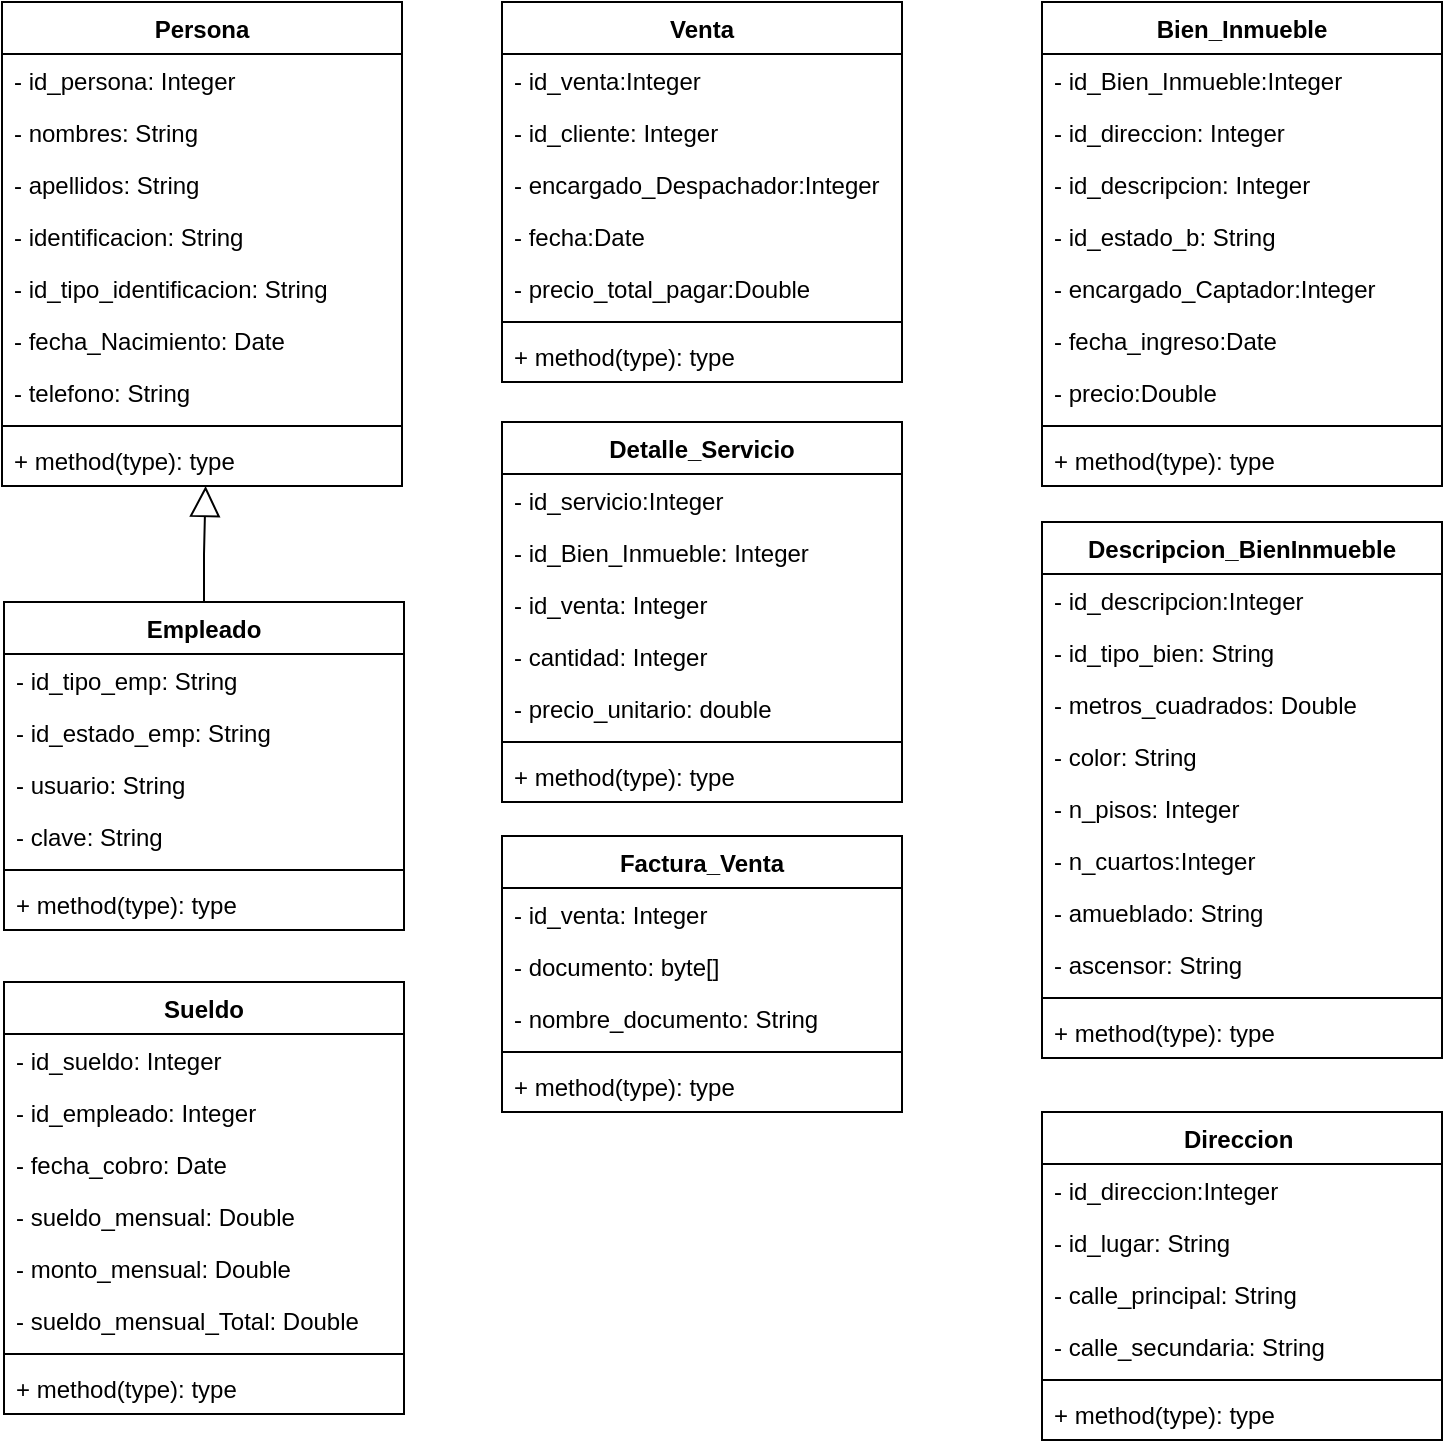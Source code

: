 <mxfile version="20.2.3" type="github">
  <diagram id="G2c1eGJMxj-wICBfPuy-" name="Página-1">
    <mxGraphModel dx="509" dy="529" grid="1" gridSize="10" guides="1" tooltips="1" connect="1" arrows="1" fold="1" page="1" pageScale="1" pageWidth="827" pageHeight="1169" math="0" shadow="0">
      <root>
        <mxCell id="0" />
        <mxCell id="1" parent="0" />
        <mxCell id="H82LXWomHZen1hRqq-6R-5" value="Bien_Inmueble" style="swimlane;fontStyle=1;align=center;verticalAlign=top;childLayout=stackLayout;horizontal=1;startSize=26;horizontalStack=0;resizeParent=1;resizeParentMax=0;resizeLast=0;collapsible=1;marginBottom=0;" parent="1" vertex="1">
          <mxGeometry x="560" y="30" width="200" height="242" as="geometry" />
        </mxCell>
        <mxCell id="H82LXWomHZen1hRqq-6R-9" value="- id_Bien_Inmueble:Integer" style="text;strokeColor=none;fillColor=none;align=left;verticalAlign=top;spacingLeft=4;spacingRight=4;overflow=hidden;rotatable=0;points=[[0,0.5],[1,0.5]];portConstraint=eastwest;" parent="H82LXWomHZen1hRqq-6R-5" vertex="1">
          <mxGeometry y="26" width="200" height="26" as="geometry" />
        </mxCell>
        <mxCell id="H82LXWomHZen1hRqq-6R-6" value="- id_direccion: Integer" style="text;strokeColor=none;fillColor=none;align=left;verticalAlign=top;spacingLeft=4;spacingRight=4;overflow=hidden;rotatable=0;points=[[0,0.5],[1,0.5]];portConstraint=eastwest;" parent="H82LXWomHZen1hRqq-6R-5" vertex="1">
          <mxGeometry y="52" width="200" height="26" as="geometry" />
        </mxCell>
        <mxCell id="H82LXWomHZen1hRqq-6R-12" value="- id_descripcion: Integer" style="text;strokeColor=none;fillColor=none;align=left;verticalAlign=top;spacingLeft=4;spacingRight=4;overflow=hidden;rotatable=0;points=[[0,0.5],[1,0.5]];portConstraint=eastwest;" parent="H82LXWomHZen1hRqq-6R-5" vertex="1">
          <mxGeometry y="78" width="200" height="26" as="geometry" />
        </mxCell>
        <mxCell id="H82LXWomHZen1hRqq-6R-11" value="- id_estado_b: String" style="text;strokeColor=none;fillColor=none;align=left;verticalAlign=top;spacingLeft=4;spacingRight=4;overflow=hidden;rotatable=0;points=[[0,0.5],[1,0.5]];portConstraint=eastwest;" parent="H82LXWomHZen1hRqq-6R-5" vertex="1">
          <mxGeometry y="104" width="200" height="26" as="geometry" />
        </mxCell>
        <mxCell id="H82LXWomHZen1hRqq-6R-15" value="- encargado_Captador:Integer" style="text;strokeColor=none;fillColor=none;align=left;verticalAlign=top;spacingLeft=4;spacingRight=4;overflow=hidden;rotatable=0;points=[[0,0.5],[1,0.5]];portConstraint=eastwest;" parent="H82LXWomHZen1hRqq-6R-5" vertex="1">
          <mxGeometry y="130" width="200" height="26" as="geometry" />
        </mxCell>
        <mxCell id="H82LXWomHZen1hRqq-6R-16" value="- fecha_ingreso:Date" style="text;strokeColor=none;fillColor=none;align=left;verticalAlign=top;spacingLeft=4;spacingRight=4;overflow=hidden;rotatable=0;points=[[0,0.5],[1,0.5]];portConstraint=eastwest;" parent="H82LXWomHZen1hRqq-6R-5" vertex="1">
          <mxGeometry y="156" width="200" height="26" as="geometry" />
        </mxCell>
        <mxCell id="H82LXWomHZen1hRqq-6R-17" value="- precio:Double" style="text;strokeColor=none;fillColor=none;align=left;verticalAlign=top;spacingLeft=4;spacingRight=4;overflow=hidden;rotatable=0;points=[[0,0.5],[1,0.5]];portConstraint=eastwest;" parent="H82LXWomHZen1hRqq-6R-5" vertex="1">
          <mxGeometry y="182" width="200" height="26" as="geometry" />
        </mxCell>
        <mxCell id="H82LXWomHZen1hRqq-6R-7" value="" style="line;strokeWidth=1;fillColor=none;align=left;verticalAlign=middle;spacingTop=-1;spacingLeft=3;spacingRight=3;rotatable=0;labelPosition=right;points=[];portConstraint=eastwest;" parent="H82LXWomHZen1hRqq-6R-5" vertex="1">
          <mxGeometry y="208" width="200" height="8" as="geometry" />
        </mxCell>
        <mxCell id="H82LXWomHZen1hRqq-6R-8" value="+ method(type): type" style="text;strokeColor=none;fillColor=none;align=left;verticalAlign=top;spacingLeft=4;spacingRight=4;overflow=hidden;rotatable=0;points=[[0,0.5],[1,0.5]];portConstraint=eastwest;" parent="H82LXWomHZen1hRqq-6R-5" vertex="1">
          <mxGeometry y="216" width="200" height="26" as="geometry" />
        </mxCell>
        <mxCell id="H82LXWomHZen1hRqq-6R-18" value="Descripcion_BienInmueble" style="swimlane;fontStyle=1;align=center;verticalAlign=top;childLayout=stackLayout;horizontal=1;startSize=26;horizontalStack=0;resizeParent=1;resizeParentMax=0;resizeLast=0;collapsible=1;marginBottom=0;" parent="1" vertex="1">
          <mxGeometry x="560" y="290" width="200" height="268" as="geometry" />
        </mxCell>
        <mxCell id="H82LXWomHZen1hRqq-6R-19" value="- id_descripcion:Integer" style="text;strokeColor=none;fillColor=none;align=left;verticalAlign=top;spacingLeft=4;spacingRight=4;overflow=hidden;rotatable=0;points=[[0,0.5],[1,0.5]];portConstraint=eastwest;" parent="H82LXWomHZen1hRqq-6R-18" vertex="1">
          <mxGeometry y="26" width="200" height="26" as="geometry" />
        </mxCell>
        <mxCell id="H82LXWomHZen1hRqq-6R-20" value="- id_tipo_bien: String" style="text;strokeColor=none;fillColor=none;align=left;verticalAlign=top;spacingLeft=4;spacingRight=4;overflow=hidden;rotatable=0;points=[[0,0.5],[1,0.5]];portConstraint=eastwest;" parent="H82LXWomHZen1hRqq-6R-18" vertex="1">
          <mxGeometry y="52" width="200" height="26" as="geometry" />
        </mxCell>
        <mxCell id="H82LXWomHZen1hRqq-6R-21" value="- metros_cuadrados: Double" style="text;strokeColor=none;fillColor=none;align=left;verticalAlign=top;spacingLeft=4;spacingRight=4;overflow=hidden;rotatable=0;points=[[0,0.5],[1,0.5]];portConstraint=eastwest;" parent="H82LXWomHZen1hRqq-6R-18" vertex="1">
          <mxGeometry y="78" width="200" height="26" as="geometry" />
        </mxCell>
        <mxCell id="H82LXWomHZen1hRqq-6R-22" value="- color: String" style="text;strokeColor=none;fillColor=none;align=left;verticalAlign=top;spacingLeft=4;spacingRight=4;overflow=hidden;rotatable=0;points=[[0,0.5],[1,0.5]];portConstraint=eastwest;" parent="H82LXWomHZen1hRqq-6R-18" vertex="1">
          <mxGeometry y="104" width="200" height="26" as="geometry" />
        </mxCell>
        <mxCell id="H82LXWomHZen1hRqq-6R-28" value="- n_pisos: Integer" style="text;strokeColor=none;fillColor=none;align=left;verticalAlign=top;spacingLeft=4;spacingRight=4;overflow=hidden;rotatable=0;points=[[0,0.5],[1,0.5]];portConstraint=eastwest;" parent="H82LXWomHZen1hRqq-6R-18" vertex="1">
          <mxGeometry y="130" width="200" height="26" as="geometry" />
        </mxCell>
        <mxCell id="H82LXWomHZen1hRqq-6R-23" value="- n_cuartos:Integer" style="text;strokeColor=none;fillColor=none;align=left;verticalAlign=top;spacingLeft=4;spacingRight=4;overflow=hidden;rotatable=0;points=[[0,0.5],[1,0.5]];portConstraint=eastwest;" parent="H82LXWomHZen1hRqq-6R-18" vertex="1">
          <mxGeometry y="156" width="200" height="26" as="geometry" />
        </mxCell>
        <mxCell id="H82LXWomHZen1hRqq-6R-29" value="- amueblado: String" style="text;strokeColor=none;fillColor=none;align=left;verticalAlign=top;spacingLeft=4;spacingRight=4;overflow=hidden;rotatable=0;points=[[0,0.5],[1,0.5]];portConstraint=eastwest;" parent="H82LXWomHZen1hRqq-6R-18" vertex="1">
          <mxGeometry y="182" width="200" height="26" as="geometry" />
        </mxCell>
        <mxCell id="H82LXWomHZen1hRqq-6R-30" value="- ascensor: String" style="text;strokeColor=none;fillColor=none;align=left;verticalAlign=top;spacingLeft=4;spacingRight=4;overflow=hidden;rotatable=0;points=[[0,0.5],[1,0.5]];portConstraint=eastwest;" parent="H82LXWomHZen1hRqq-6R-18" vertex="1">
          <mxGeometry y="208" width="200" height="26" as="geometry" />
        </mxCell>
        <mxCell id="H82LXWomHZen1hRqq-6R-26" value="" style="line;strokeWidth=1;fillColor=none;align=left;verticalAlign=middle;spacingTop=-1;spacingLeft=3;spacingRight=3;rotatable=0;labelPosition=right;points=[];portConstraint=eastwest;" parent="H82LXWomHZen1hRqq-6R-18" vertex="1">
          <mxGeometry y="234" width="200" height="8" as="geometry" />
        </mxCell>
        <mxCell id="H82LXWomHZen1hRqq-6R-27" value="+ method(type): type" style="text;strokeColor=none;fillColor=none;align=left;verticalAlign=top;spacingLeft=4;spacingRight=4;overflow=hidden;rotatable=0;points=[[0,0.5],[1,0.5]];portConstraint=eastwest;" parent="H82LXWomHZen1hRqq-6R-18" vertex="1">
          <mxGeometry y="242" width="200" height="26" as="geometry" />
        </mxCell>
        <mxCell id="H82LXWomHZen1hRqq-6R-31" value="Detalle_Servicio" style="swimlane;fontStyle=1;align=center;verticalAlign=top;childLayout=stackLayout;horizontal=1;startSize=26;horizontalStack=0;resizeParent=1;resizeParentMax=0;resizeLast=0;collapsible=1;marginBottom=0;" parent="1" vertex="1">
          <mxGeometry x="290" y="240" width="200" height="190" as="geometry" />
        </mxCell>
        <mxCell id="H82LXWomHZen1hRqq-6R-32" value="- id_servicio:Integer" style="text;strokeColor=none;fillColor=none;align=left;verticalAlign=top;spacingLeft=4;spacingRight=4;overflow=hidden;rotatable=0;points=[[0,0.5],[1,0.5]];portConstraint=eastwest;" parent="H82LXWomHZen1hRqq-6R-31" vertex="1">
          <mxGeometry y="26" width="200" height="26" as="geometry" />
        </mxCell>
        <mxCell id="H82LXWomHZen1hRqq-6R-33" value="- id_Bien_Inmueble: Integer" style="text;strokeColor=none;fillColor=none;align=left;verticalAlign=top;spacingLeft=4;spacingRight=4;overflow=hidden;rotatable=0;points=[[0,0.5],[1,0.5]];portConstraint=eastwest;" parent="H82LXWomHZen1hRqq-6R-31" vertex="1">
          <mxGeometry y="52" width="200" height="26" as="geometry" />
        </mxCell>
        <mxCell id="H82LXWomHZen1hRqq-6R-36" value="- id_venta: Integer" style="text;strokeColor=none;fillColor=none;align=left;verticalAlign=top;spacingLeft=4;spacingRight=4;overflow=hidden;rotatable=0;points=[[0,0.5],[1,0.5]];portConstraint=eastwest;" parent="H82LXWomHZen1hRqq-6R-31" vertex="1">
          <mxGeometry y="78" width="200" height="26" as="geometry" />
        </mxCell>
        <mxCell id="H82LXWomHZen1hRqq-6R-38" value="- cantidad: Integer" style="text;strokeColor=none;fillColor=none;align=left;verticalAlign=top;spacingLeft=4;spacingRight=4;overflow=hidden;rotatable=0;points=[[0,0.5],[1,0.5]];portConstraint=eastwest;" parent="H82LXWomHZen1hRqq-6R-31" vertex="1">
          <mxGeometry y="104" width="200" height="26" as="geometry" />
        </mxCell>
        <mxCell id="H82LXWomHZen1hRqq-6R-39" value="- precio_unitario: double" style="text;strokeColor=none;fillColor=none;align=left;verticalAlign=top;spacingLeft=4;spacingRight=4;overflow=hidden;rotatable=0;points=[[0,0.5],[1,0.5]];portConstraint=eastwest;" parent="H82LXWomHZen1hRqq-6R-31" vertex="1">
          <mxGeometry y="130" width="200" height="26" as="geometry" />
        </mxCell>
        <mxCell id="H82LXWomHZen1hRqq-6R-40" value="" style="line;strokeWidth=1;fillColor=none;align=left;verticalAlign=middle;spacingTop=-1;spacingLeft=3;spacingRight=3;rotatable=0;labelPosition=right;points=[];portConstraint=eastwest;" parent="H82LXWomHZen1hRqq-6R-31" vertex="1">
          <mxGeometry y="156" width="200" height="8" as="geometry" />
        </mxCell>
        <mxCell id="H82LXWomHZen1hRqq-6R-41" value="+ method(type): type" style="text;strokeColor=none;fillColor=none;align=left;verticalAlign=top;spacingLeft=4;spacingRight=4;overflow=hidden;rotatable=0;points=[[0,0.5],[1,0.5]];portConstraint=eastwest;" parent="H82LXWomHZen1hRqq-6R-31" vertex="1">
          <mxGeometry y="164" width="200" height="26" as="geometry" />
        </mxCell>
        <mxCell id="H82LXWomHZen1hRqq-6R-42" value="Direccion " style="swimlane;fontStyle=1;align=center;verticalAlign=top;childLayout=stackLayout;horizontal=1;startSize=26;horizontalStack=0;resizeParent=1;resizeParentMax=0;resizeLast=0;collapsible=1;marginBottom=0;" parent="1" vertex="1">
          <mxGeometry x="560" y="585" width="200" height="164" as="geometry" />
        </mxCell>
        <mxCell id="H82LXWomHZen1hRqq-6R-43" value="- id_direccion:Integer" style="text;strokeColor=none;fillColor=none;align=left;verticalAlign=top;spacingLeft=4;spacingRight=4;overflow=hidden;rotatable=0;points=[[0,0.5],[1,0.5]];portConstraint=eastwest;" parent="H82LXWomHZen1hRqq-6R-42" vertex="1">
          <mxGeometry y="26" width="200" height="26" as="geometry" />
        </mxCell>
        <mxCell id="H82LXWomHZen1hRqq-6R-44" value="- id_lugar: String" style="text;strokeColor=none;fillColor=none;align=left;verticalAlign=top;spacingLeft=4;spacingRight=4;overflow=hidden;rotatable=0;points=[[0,0.5],[1,0.5]];portConstraint=eastwest;" parent="H82LXWomHZen1hRqq-6R-42" vertex="1">
          <mxGeometry y="52" width="200" height="26" as="geometry" />
        </mxCell>
        <mxCell id="H82LXWomHZen1hRqq-6R-45" value="- calle_principal: String" style="text;strokeColor=none;fillColor=none;align=left;verticalAlign=top;spacingLeft=4;spacingRight=4;overflow=hidden;rotatable=0;points=[[0,0.5],[1,0.5]];portConstraint=eastwest;" parent="H82LXWomHZen1hRqq-6R-42" vertex="1">
          <mxGeometry y="78" width="200" height="26" as="geometry" />
        </mxCell>
        <mxCell id="H82LXWomHZen1hRqq-6R-50" value="- calle_secundaria: String" style="text;strokeColor=none;fillColor=none;align=left;verticalAlign=top;spacingLeft=4;spacingRight=4;overflow=hidden;rotatable=0;points=[[0,0.5],[1,0.5]];portConstraint=eastwest;" parent="H82LXWomHZen1hRqq-6R-42" vertex="1">
          <mxGeometry y="104" width="200" height="26" as="geometry" />
        </mxCell>
        <mxCell id="H82LXWomHZen1hRqq-6R-48" value="" style="line;strokeWidth=1;fillColor=none;align=left;verticalAlign=middle;spacingTop=-1;spacingLeft=3;spacingRight=3;rotatable=0;labelPosition=right;points=[];portConstraint=eastwest;" parent="H82LXWomHZen1hRqq-6R-42" vertex="1">
          <mxGeometry y="130" width="200" height="8" as="geometry" />
        </mxCell>
        <mxCell id="H82LXWomHZen1hRqq-6R-49" value="+ method(type): type" style="text;strokeColor=none;fillColor=none;align=left;verticalAlign=top;spacingLeft=4;spacingRight=4;overflow=hidden;rotatable=0;points=[[0,0.5],[1,0.5]];portConstraint=eastwest;" parent="H82LXWomHZen1hRqq-6R-42" vertex="1">
          <mxGeometry y="138" width="200" height="26" as="geometry" />
        </mxCell>
        <mxCell id="H82LXWomHZen1hRqq-6R-72" style="edgeStyle=orthogonalEdgeStyle;rounded=0;orthogonalLoop=1;jettySize=auto;html=1;entryX=0.509;entryY=1;entryDx=0;entryDy=0;fontFamily=Helvetica;fontSize=12;fontColor=default;startSize=26;entryPerimeter=0;endArrow=block;endFill=0;endSize=13;" parent="1" source="H82LXWomHZen1hRqq-6R-51" target="H82LXWomHZen1hRqq-6R-85" edge="1">
          <mxGeometry relative="1" as="geometry" />
        </mxCell>
        <mxCell id="H82LXWomHZen1hRqq-6R-51" value="Empleado" style="swimlane;fontStyle=1;align=center;verticalAlign=top;childLayout=stackLayout;horizontal=1;startSize=26;horizontalStack=0;resizeParent=1;resizeParentMax=0;resizeLast=0;collapsible=1;marginBottom=0;" parent="1" vertex="1">
          <mxGeometry x="41" y="330" width="200" height="164" as="geometry" />
        </mxCell>
        <mxCell id="H82LXWomHZen1hRqq-6R-58" value="- id_tipo_emp: String" style="text;strokeColor=none;fillColor=none;align=left;verticalAlign=top;spacingLeft=4;spacingRight=4;overflow=hidden;rotatable=0;points=[[0,0.5],[1,0.5]];portConstraint=eastwest;" parent="H82LXWomHZen1hRqq-6R-51" vertex="1">
          <mxGeometry y="26" width="200" height="26" as="geometry" />
        </mxCell>
        <mxCell id="H82LXWomHZen1hRqq-6R-53" value="- id_estado_emp: String" style="text;strokeColor=none;fillColor=none;align=left;verticalAlign=top;spacingLeft=4;spacingRight=4;overflow=hidden;rotatable=0;points=[[0,0.5],[1,0.5]];portConstraint=eastwest;" parent="H82LXWomHZen1hRqq-6R-51" vertex="1">
          <mxGeometry y="52" width="200" height="26" as="geometry" />
        </mxCell>
        <mxCell id="H82LXWomHZen1hRqq-6R-54" value="- usuario: String" style="text;strokeColor=none;fillColor=none;align=left;verticalAlign=top;spacingLeft=4;spacingRight=4;overflow=hidden;rotatable=0;points=[[0,0.5],[1,0.5]];portConstraint=eastwest;" parent="H82LXWomHZen1hRqq-6R-51" vertex="1">
          <mxGeometry y="78" width="200" height="26" as="geometry" />
        </mxCell>
        <mxCell id="H82LXWomHZen1hRqq-6R-55" value="- clave: String" style="text;strokeColor=none;fillColor=none;align=left;verticalAlign=top;spacingLeft=4;spacingRight=4;overflow=hidden;rotatable=0;points=[[0,0.5],[1,0.5]];portConstraint=eastwest;" parent="H82LXWomHZen1hRqq-6R-51" vertex="1">
          <mxGeometry y="104" width="200" height="26" as="geometry" />
        </mxCell>
        <mxCell id="H82LXWomHZen1hRqq-6R-56" value="" style="line;strokeWidth=1;fillColor=none;align=left;verticalAlign=middle;spacingTop=-1;spacingLeft=3;spacingRight=3;rotatable=0;labelPosition=right;points=[];portConstraint=eastwest;" parent="H82LXWomHZen1hRqq-6R-51" vertex="1">
          <mxGeometry y="130" width="200" height="8" as="geometry" />
        </mxCell>
        <mxCell id="H82LXWomHZen1hRqq-6R-57" value="+ method(type): type" style="text;strokeColor=none;fillColor=none;align=left;verticalAlign=top;spacingLeft=4;spacingRight=4;overflow=hidden;rotatable=0;points=[[0,0.5],[1,0.5]];portConstraint=eastwest;" parent="H82LXWomHZen1hRqq-6R-51" vertex="1">
          <mxGeometry y="138" width="200" height="26" as="geometry" />
        </mxCell>
        <mxCell id="H82LXWomHZen1hRqq-6R-59" value="Factura_Venta" style="swimlane;fontStyle=1;align=center;verticalAlign=top;childLayout=stackLayout;horizontal=1;startSize=26;horizontalStack=0;resizeParent=1;resizeParentMax=0;resizeLast=0;collapsible=1;marginBottom=0;" parent="1" vertex="1">
          <mxGeometry x="290" y="447" width="200" height="138" as="geometry" />
        </mxCell>
        <mxCell id="H82LXWomHZen1hRqq-6R-60" value="- id_venta: Integer" style="text;strokeColor=none;fillColor=none;align=left;verticalAlign=top;spacingLeft=4;spacingRight=4;overflow=hidden;rotatable=0;points=[[0,0.5],[1,0.5]];portConstraint=eastwest;" parent="H82LXWomHZen1hRqq-6R-59" vertex="1">
          <mxGeometry y="26" width="200" height="26" as="geometry" />
        </mxCell>
        <mxCell id="H82LXWomHZen1hRqq-6R-61" value="- documento: byte[]" style="text;strokeColor=none;fillColor=none;align=left;verticalAlign=top;spacingLeft=4;spacingRight=4;overflow=hidden;rotatable=0;points=[[0,0.5],[1,0.5]];portConstraint=eastwest;" parent="H82LXWomHZen1hRqq-6R-59" vertex="1">
          <mxGeometry y="52" width="200" height="26" as="geometry" />
        </mxCell>
        <mxCell id="H82LXWomHZen1hRqq-6R-62" value="- nombre_documento: String" style="text;strokeColor=none;fillColor=none;align=left;verticalAlign=top;spacingLeft=4;spacingRight=4;overflow=hidden;rotatable=0;points=[[0,0.5],[1,0.5]];portConstraint=eastwest;" parent="H82LXWomHZen1hRqq-6R-59" vertex="1">
          <mxGeometry y="78" width="200" height="26" as="geometry" />
        </mxCell>
        <mxCell id="H82LXWomHZen1hRqq-6R-64" value="" style="line;strokeWidth=1;fillColor=none;align=left;verticalAlign=middle;spacingTop=-1;spacingLeft=3;spacingRight=3;rotatable=0;labelPosition=right;points=[];portConstraint=eastwest;" parent="H82LXWomHZen1hRqq-6R-59" vertex="1">
          <mxGeometry y="104" width="200" height="8" as="geometry" />
        </mxCell>
        <mxCell id="H82LXWomHZen1hRqq-6R-65" value="+ method(type): type" style="text;strokeColor=none;fillColor=none;align=left;verticalAlign=top;spacingLeft=4;spacingRight=4;overflow=hidden;rotatable=0;points=[[0,0.5],[1,0.5]];portConstraint=eastwest;" parent="H82LXWomHZen1hRqq-6R-59" vertex="1">
          <mxGeometry y="112" width="200" height="26" as="geometry" />
        </mxCell>
        <mxCell id="H82LXWomHZen1hRqq-6R-76" value="Persona" style="swimlane;fontStyle=1;align=center;verticalAlign=top;childLayout=stackLayout;horizontal=1;startSize=26;horizontalStack=0;resizeParent=1;resizeParentMax=0;resizeLast=0;collapsible=1;marginBottom=0;" parent="1" vertex="1">
          <mxGeometry x="40" y="30" width="200" height="242" as="geometry" />
        </mxCell>
        <mxCell id="H82LXWomHZen1hRqq-6R-77" value="- id_persona: Integer" style="text;strokeColor=none;fillColor=none;align=left;verticalAlign=top;spacingLeft=4;spacingRight=4;overflow=hidden;rotatable=0;points=[[0,0.5],[1,0.5]];portConstraint=eastwest;" parent="H82LXWomHZen1hRqq-6R-76" vertex="1">
          <mxGeometry y="26" width="200" height="26" as="geometry" />
        </mxCell>
        <mxCell id="H82LXWomHZen1hRqq-6R-78" value="- nombres: String" style="text;strokeColor=none;fillColor=none;align=left;verticalAlign=top;spacingLeft=4;spacingRight=4;overflow=hidden;rotatable=0;points=[[0,0.5],[1,0.5]];portConstraint=eastwest;" parent="H82LXWomHZen1hRqq-6R-76" vertex="1">
          <mxGeometry y="52" width="200" height="26" as="geometry" />
        </mxCell>
        <mxCell id="H82LXWomHZen1hRqq-6R-79" value="- apellidos: String" style="text;strokeColor=none;fillColor=none;align=left;verticalAlign=top;spacingLeft=4;spacingRight=4;overflow=hidden;rotatable=0;points=[[0,0.5],[1,0.5]];portConstraint=eastwest;" parent="H82LXWomHZen1hRqq-6R-76" vertex="1">
          <mxGeometry y="78" width="200" height="26" as="geometry" />
        </mxCell>
        <mxCell id="H82LXWomHZen1hRqq-6R-80" value="- identificacion: String" style="text;strokeColor=none;fillColor=none;align=left;verticalAlign=top;spacingLeft=4;spacingRight=4;overflow=hidden;rotatable=0;points=[[0,0.5],[1,0.5]];portConstraint=eastwest;" parent="H82LXWomHZen1hRqq-6R-76" vertex="1">
          <mxGeometry y="104" width="200" height="26" as="geometry" />
        </mxCell>
        <mxCell id="H82LXWomHZen1hRqq-6R-81" value="- id_tipo_identificacion: String" style="text;strokeColor=none;fillColor=none;align=left;verticalAlign=top;spacingLeft=4;spacingRight=4;overflow=hidden;rotatable=0;points=[[0,0.5],[1,0.5]];portConstraint=eastwest;" parent="H82LXWomHZen1hRqq-6R-76" vertex="1">
          <mxGeometry y="130" width="200" height="26" as="geometry" />
        </mxCell>
        <mxCell id="H82LXWomHZen1hRqq-6R-82" value="- fecha_Nacimiento: Date" style="text;strokeColor=none;fillColor=none;align=left;verticalAlign=top;spacingLeft=4;spacingRight=4;overflow=hidden;rotatable=0;points=[[0,0.5],[1,0.5]];portConstraint=eastwest;" parent="H82LXWomHZen1hRqq-6R-76" vertex="1">
          <mxGeometry y="156" width="200" height="26" as="geometry" />
        </mxCell>
        <mxCell id="H82LXWomHZen1hRqq-6R-83" value="- telefono: String" style="text;strokeColor=none;fillColor=none;align=left;verticalAlign=top;spacingLeft=4;spacingRight=4;overflow=hidden;rotatable=0;points=[[0,0.5],[1,0.5]];portConstraint=eastwest;" parent="H82LXWomHZen1hRqq-6R-76" vertex="1">
          <mxGeometry y="182" width="200" height="26" as="geometry" />
        </mxCell>
        <mxCell id="H82LXWomHZen1hRqq-6R-84" value="" style="line;strokeWidth=1;fillColor=none;align=left;verticalAlign=middle;spacingTop=-1;spacingLeft=3;spacingRight=3;rotatable=0;labelPosition=right;points=[];portConstraint=eastwest;" parent="H82LXWomHZen1hRqq-6R-76" vertex="1">
          <mxGeometry y="208" width="200" height="8" as="geometry" />
        </mxCell>
        <mxCell id="H82LXWomHZen1hRqq-6R-85" value="+ method(type): type" style="text;strokeColor=none;fillColor=none;align=left;verticalAlign=top;spacingLeft=4;spacingRight=4;overflow=hidden;rotatable=0;points=[[0,0.5],[1,0.5]];portConstraint=eastwest;" parent="H82LXWomHZen1hRqq-6R-76" vertex="1">
          <mxGeometry y="216" width="200" height="26" as="geometry" />
        </mxCell>
        <mxCell id="H82LXWomHZen1hRqq-6R-86" value="Sueldo" style="swimlane;fontStyle=1;align=center;verticalAlign=top;childLayout=stackLayout;horizontal=1;startSize=26;horizontalStack=0;resizeParent=1;resizeParentMax=0;resizeLast=0;collapsible=1;marginBottom=0;" parent="1" vertex="1">
          <mxGeometry x="41" y="520" width="200" height="216" as="geometry" />
        </mxCell>
        <mxCell id="H82LXWomHZen1hRqq-6R-87" value="- id_sueldo: Integer" style="text;strokeColor=none;fillColor=none;align=left;verticalAlign=top;spacingLeft=4;spacingRight=4;overflow=hidden;rotatable=0;points=[[0,0.5],[1,0.5]];portConstraint=eastwest;" parent="H82LXWomHZen1hRqq-6R-86" vertex="1">
          <mxGeometry y="26" width="200" height="26" as="geometry" />
        </mxCell>
        <mxCell id="H82LXWomHZen1hRqq-6R-88" value="- id_empleado: Integer" style="text;strokeColor=none;fillColor=none;align=left;verticalAlign=top;spacingLeft=4;spacingRight=4;overflow=hidden;rotatable=0;points=[[0,0.5],[1,0.5]];portConstraint=eastwest;" parent="H82LXWomHZen1hRqq-6R-86" vertex="1">
          <mxGeometry y="52" width="200" height="26" as="geometry" />
        </mxCell>
        <mxCell id="H82LXWomHZen1hRqq-6R-89" value="- fecha_cobro: Date" style="text;strokeColor=none;fillColor=none;align=left;verticalAlign=top;spacingLeft=4;spacingRight=4;overflow=hidden;rotatable=0;points=[[0,0.5],[1,0.5]];portConstraint=eastwest;" parent="H82LXWomHZen1hRqq-6R-86" vertex="1">
          <mxGeometry y="78" width="200" height="26" as="geometry" />
        </mxCell>
        <mxCell id="H82LXWomHZen1hRqq-6R-93" value="- sueldo_mensual: Double" style="text;strokeColor=none;fillColor=none;align=left;verticalAlign=top;spacingLeft=4;spacingRight=4;overflow=hidden;rotatable=0;points=[[0,0.5],[1,0.5]];portConstraint=eastwest;" parent="H82LXWomHZen1hRqq-6R-86" vertex="1">
          <mxGeometry y="104" width="200" height="26" as="geometry" />
        </mxCell>
        <mxCell id="H82LXWomHZen1hRqq-6R-90" value="- monto_mensual: Double" style="text;strokeColor=none;fillColor=none;align=left;verticalAlign=top;spacingLeft=4;spacingRight=4;overflow=hidden;rotatable=0;points=[[0,0.5],[1,0.5]];portConstraint=eastwest;" parent="H82LXWomHZen1hRqq-6R-86" vertex="1">
          <mxGeometry y="130" width="200" height="26" as="geometry" />
        </mxCell>
        <mxCell id="H82LXWomHZen1hRqq-6R-94" value="- sueldo_mensual_Total: Double" style="text;strokeColor=none;fillColor=none;align=left;verticalAlign=top;spacingLeft=4;spacingRight=4;overflow=hidden;rotatable=0;points=[[0,0.5],[1,0.5]];portConstraint=eastwest;" parent="H82LXWomHZen1hRqq-6R-86" vertex="1">
          <mxGeometry y="156" width="200" height="26" as="geometry" />
        </mxCell>
        <mxCell id="H82LXWomHZen1hRqq-6R-91" value="" style="line;strokeWidth=1;fillColor=none;align=left;verticalAlign=middle;spacingTop=-1;spacingLeft=3;spacingRight=3;rotatable=0;labelPosition=right;points=[];portConstraint=eastwest;" parent="H82LXWomHZen1hRqq-6R-86" vertex="1">
          <mxGeometry y="182" width="200" height="8" as="geometry" />
        </mxCell>
        <mxCell id="H82LXWomHZen1hRqq-6R-92" value="+ method(type): type" style="text;strokeColor=none;fillColor=none;align=left;verticalAlign=top;spacingLeft=4;spacingRight=4;overflow=hidden;rotatable=0;points=[[0,0.5],[1,0.5]];portConstraint=eastwest;" parent="H82LXWomHZen1hRqq-6R-86" vertex="1">
          <mxGeometry y="190" width="200" height="26" as="geometry" />
        </mxCell>
        <mxCell id="H82LXWomHZen1hRqq-6R-95" value="Venta" style="swimlane;fontStyle=1;align=center;verticalAlign=top;childLayout=stackLayout;horizontal=1;startSize=26;horizontalStack=0;resizeParent=1;resizeParentMax=0;resizeLast=0;collapsible=1;marginBottom=0;" parent="1" vertex="1">
          <mxGeometry x="290" y="30" width="200" height="190" as="geometry" />
        </mxCell>
        <mxCell id="H82LXWomHZen1hRqq-6R-96" value="- id_venta:Integer" style="text;strokeColor=none;fillColor=none;align=left;verticalAlign=top;spacingLeft=4;spacingRight=4;overflow=hidden;rotatable=0;points=[[0,0.5],[1,0.5]];portConstraint=eastwest;" parent="H82LXWomHZen1hRqq-6R-95" vertex="1">
          <mxGeometry y="26" width="200" height="26" as="geometry" />
        </mxCell>
        <mxCell id="H82LXWomHZen1hRqq-6R-105" value="- id_cliente: Integer" style="text;strokeColor=none;fillColor=none;align=left;verticalAlign=top;spacingLeft=4;spacingRight=4;overflow=hidden;rotatable=0;points=[[0,0.5],[1,0.5]];portConstraint=eastwest;" parent="H82LXWomHZen1hRqq-6R-95" vertex="1">
          <mxGeometry y="52" width="200" height="26" as="geometry" />
        </mxCell>
        <mxCell id="H82LXWomHZen1hRqq-6R-100" value="- encargado_Despachador:Integer" style="text;strokeColor=none;fillColor=none;align=left;verticalAlign=top;spacingLeft=4;spacingRight=4;overflow=hidden;rotatable=0;points=[[0,0.5],[1,0.5]];portConstraint=eastwest;" parent="H82LXWomHZen1hRqq-6R-95" vertex="1">
          <mxGeometry y="78" width="200" height="26" as="geometry" />
        </mxCell>
        <mxCell id="H82LXWomHZen1hRqq-6R-101" value="- fecha:Date" style="text;strokeColor=none;fillColor=none;align=left;verticalAlign=top;spacingLeft=4;spacingRight=4;overflow=hidden;rotatable=0;points=[[0,0.5],[1,0.5]];portConstraint=eastwest;" parent="H82LXWomHZen1hRqq-6R-95" vertex="1">
          <mxGeometry y="104" width="200" height="26" as="geometry" />
        </mxCell>
        <mxCell id="H82LXWomHZen1hRqq-6R-102" value="- precio_total_pagar:Double" style="text;strokeColor=none;fillColor=none;align=left;verticalAlign=top;spacingLeft=4;spacingRight=4;overflow=hidden;rotatable=0;points=[[0,0.5],[1,0.5]];portConstraint=eastwest;" parent="H82LXWomHZen1hRqq-6R-95" vertex="1">
          <mxGeometry y="130" width="200" height="26" as="geometry" />
        </mxCell>
        <mxCell id="H82LXWomHZen1hRqq-6R-103" value="" style="line;strokeWidth=1;fillColor=none;align=left;verticalAlign=middle;spacingTop=-1;spacingLeft=3;spacingRight=3;rotatable=0;labelPosition=right;points=[];portConstraint=eastwest;" parent="H82LXWomHZen1hRqq-6R-95" vertex="1">
          <mxGeometry y="156" width="200" height="8" as="geometry" />
        </mxCell>
        <mxCell id="H82LXWomHZen1hRqq-6R-104" value="+ method(type): type" style="text;strokeColor=none;fillColor=none;align=left;verticalAlign=top;spacingLeft=4;spacingRight=4;overflow=hidden;rotatable=0;points=[[0,0.5],[1,0.5]];portConstraint=eastwest;" parent="H82LXWomHZen1hRqq-6R-95" vertex="1">
          <mxGeometry y="164" width="200" height="26" as="geometry" />
        </mxCell>
      </root>
    </mxGraphModel>
  </diagram>
</mxfile>
